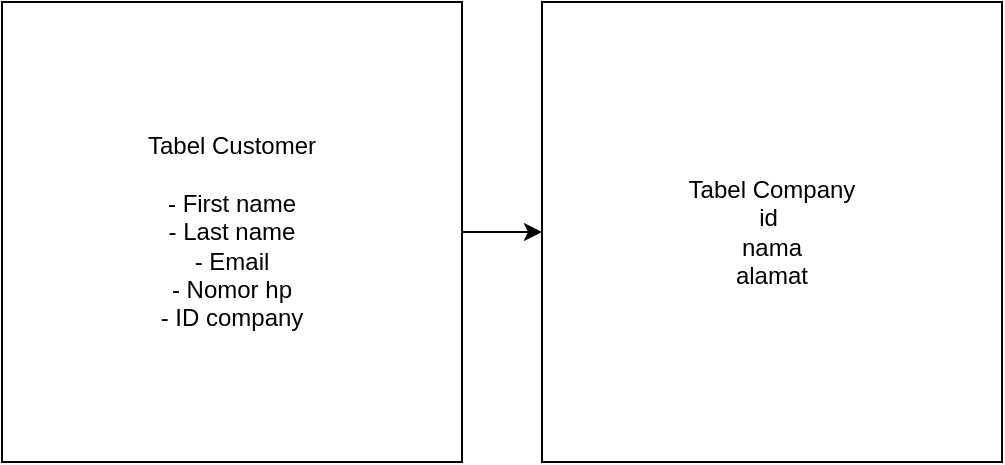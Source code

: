 <mxfile version="21.8.2" type="github">
  <diagram name="Page-1" id="l1esvZYn88RJI59OvhbB">
    <mxGraphModel dx="1035" dy="607" grid="1" gridSize="10" guides="1" tooltips="1" connect="1" arrows="1" fold="1" page="1" pageScale="1" pageWidth="827" pageHeight="1169" math="0" shadow="0">
      <root>
        <mxCell id="0" />
        <mxCell id="1" parent="0" />
        <mxCell id="TDBLDCo241u2FSpbzG97-4" value="" style="edgeStyle=orthogonalEdgeStyle;rounded=0;orthogonalLoop=1;jettySize=auto;html=1;" edge="1" parent="1" source="TDBLDCo241u2FSpbzG97-1" target="TDBLDCo241u2FSpbzG97-3">
          <mxGeometry relative="1" as="geometry" />
        </mxCell>
        <mxCell id="TDBLDCo241u2FSpbzG97-1" value="Tabel Customer&lt;br&gt;&lt;br&gt;- First name&lt;br&gt;- Last name&lt;br&gt;- Email&lt;br&gt;- Nomor hp&lt;br&gt;- ID company" style="whiteSpace=wrap;html=1;aspect=fixed;" vertex="1" parent="1">
          <mxGeometry x="200" y="80" width="230" height="230" as="geometry" />
        </mxCell>
        <mxCell id="TDBLDCo241u2FSpbzG97-3" value="Tabel Company&lt;br&gt;id&amp;nbsp;&lt;br&gt;nama&lt;br&gt;alamat&lt;br&gt;" style="whiteSpace=wrap;html=1;aspect=fixed;" vertex="1" parent="1">
          <mxGeometry x="470" y="80" width="230" height="230" as="geometry" />
        </mxCell>
      </root>
    </mxGraphModel>
  </diagram>
</mxfile>
